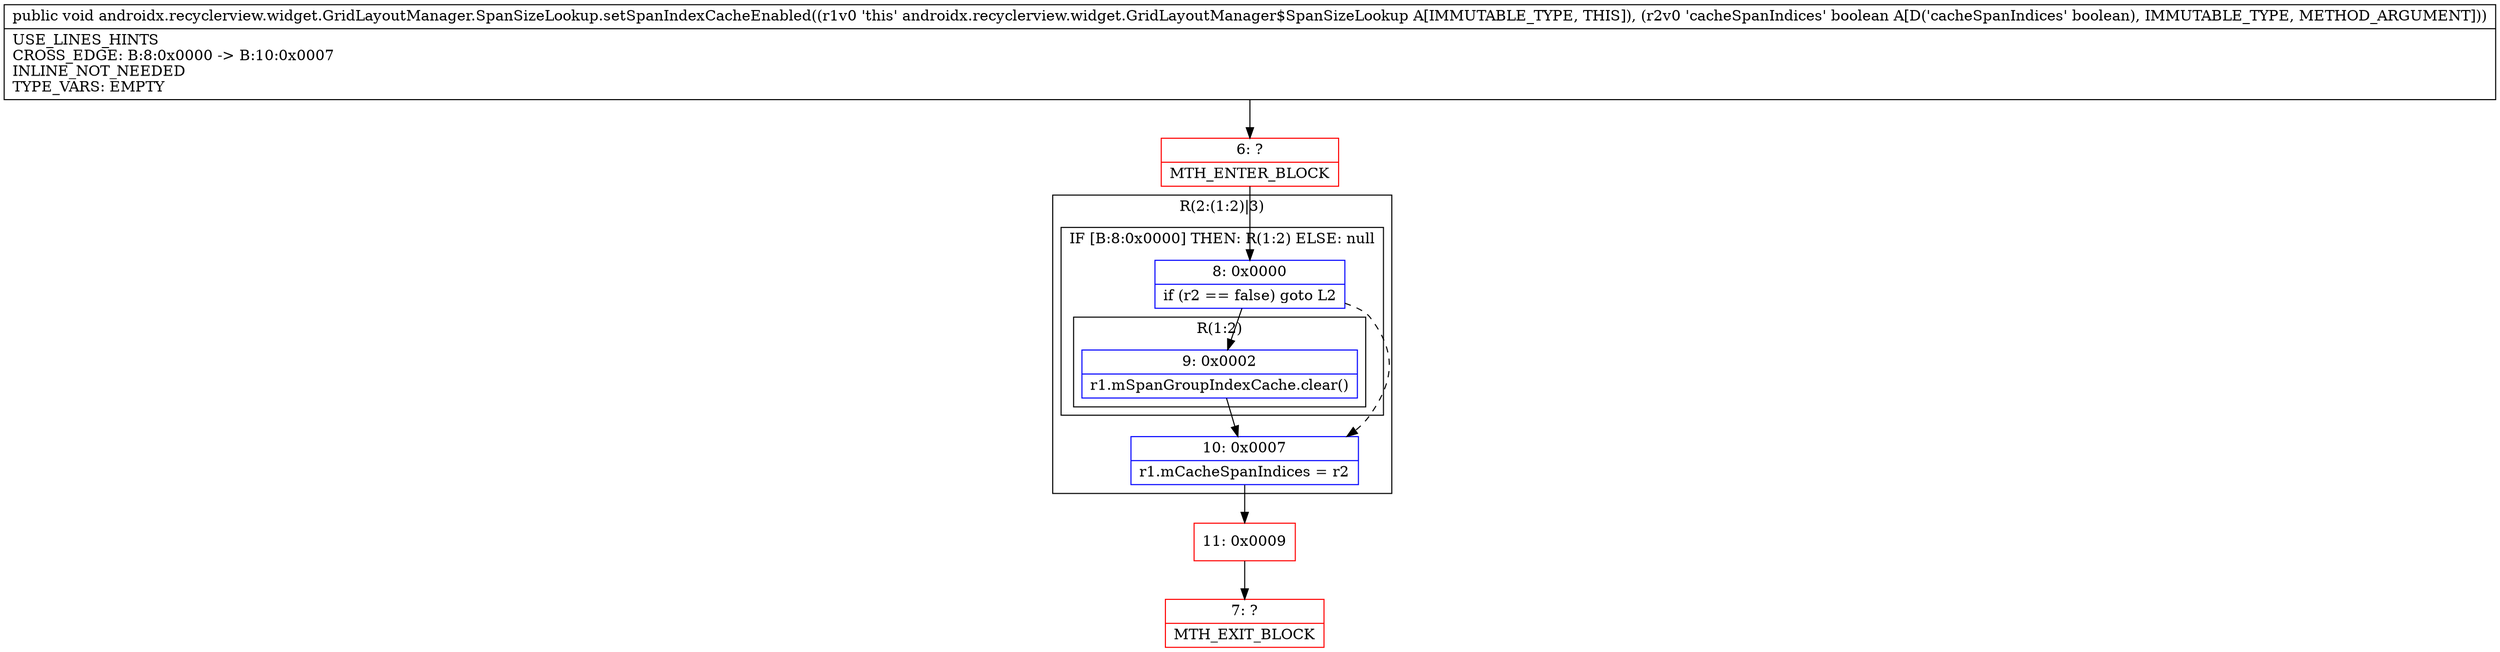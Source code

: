digraph "CFG forandroidx.recyclerview.widget.GridLayoutManager.SpanSizeLookup.setSpanIndexCacheEnabled(Z)V" {
subgraph cluster_Region_1059486751 {
label = "R(2:(1:2)|3)";
node [shape=record,color=blue];
subgraph cluster_IfRegion_1947310358 {
label = "IF [B:8:0x0000] THEN: R(1:2) ELSE: null";
node [shape=record,color=blue];
Node_8 [shape=record,label="{8\:\ 0x0000|if (r2 == false) goto L2\l}"];
subgraph cluster_Region_909503988 {
label = "R(1:2)";
node [shape=record,color=blue];
Node_9 [shape=record,label="{9\:\ 0x0002|r1.mSpanGroupIndexCache.clear()\l}"];
}
}
Node_10 [shape=record,label="{10\:\ 0x0007|r1.mCacheSpanIndices = r2\l}"];
}
Node_6 [shape=record,color=red,label="{6\:\ ?|MTH_ENTER_BLOCK\l}"];
Node_11 [shape=record,color=red,label="{11\:\ 0x0009}"];
Node_7 [shape=record,color=red,label="{7\:\ ?|MTH_EXIT_BLOCK\l}"];
MethodNode[shape=record,label="{public void androidx.recyclerview.widget.GridLayoutManager.SpanSizeLookup.setSpanIndexCacheEnabled((r1v0 'this' androidx.recyclerview.widget.GridLayoutManager$SpanSizeLookup A[IMMUTABLE_TYPE, THIS]), (r2v0 'cacheSpanIndices' boolean A[D('cacheSpanIndices' boolean), IMMUTABLE_TYPE, METHOD_ARGUMENT]))  | USE_LINES_HINTS\lCROSS_EDGE: B:8:0x0000 \-\> B:10:0x0007\lINLINE_NOT_NEEDED\lTYPE_VARS: EMPTY\l}"];
MethodNode -> Node_6;Node_8 -> Node_9;
Node_8 -> Node_10[style=dashed];
Node_9 -> Node_10;
Node_10 -> Node_11;
Node_6 -> Node_8;
Node_11 -> Node_7;
}

